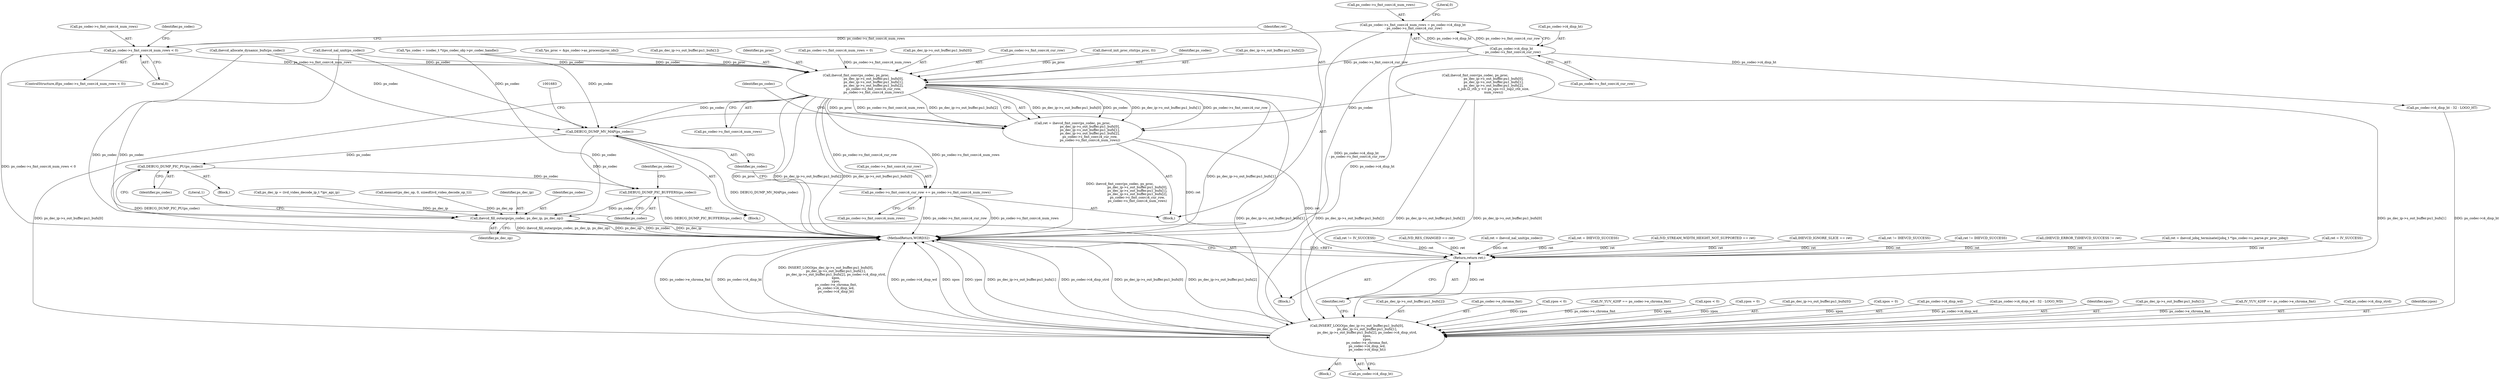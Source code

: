 digraph "0_Android_87fb7909c49e6a4510ba86ace1ffc83459c7e1b9@integer" {
"1001592" [label="(Call,ps_codec->s_fmt_conv.i4_num_rows = ps_codec->i4_disp_ht\n - ps_codec->s_fmt_conv.i4_cur_row)"];
"1001598" [label="(Call,ps_codec->i4_disp_ht\n - ps_codec->s_fmt_conv.i4_cur_row)"];
"1001618" [label="(Call,ps_codec->s_fmt_conv.i4_num_rows < 0)"];
"1001634" [label="(Call,ihevcd_fmt_conv(ps_codec, ps_proc,\n                                  ps_dec_ip->s_out_buffer.pu1_bufs[0],\n                                  ps_dec_ip->s_out_buffer.pu1_bufs[1],\n                                  ps_dec_ip->s_out_buffer.pu1_bufs[2],\n                                  ps_codec->s_fmt_conv.i4_cur_row,\n                                  ps_codec->s_fmt_conv.i4_num_rows))"];
"1001632" [label="(Call,ret = ihevcd_fmt_conv(ps_codec, ps_proc,\n                                  ps_dec_ip->s_out_buffer.pu1_bufs[0],\n                                  ps_dec_ip->s_out_buffer.pu1_bufs[1],\n                                  ps_dec_ip->s_out_buffer.pu1_bufs[2],\n                                  ps_codec->s_fmt_conv.i4_cur_row,\n                                  ps_codec->s_fmt_conv.i4_num_rows))"];
"1001901" [label="(Return,return ret;)"];
"1001668" [label="(Call,ps_codec->s_fmt_conv.i4_cur_row += ps_codec->s_fmt_conv.i4_num_rows)"];
"1001679" [label="(Call,DEBUG_DUMP_MV_MAP(ps_codec))"];
"1001812" [label="(Call,DEBUG_DUMP_PIC_PU(ps_codec))"];
"1001814" [label="(Call,DEBUG_DUMP_PIC_BUFFERS(ps_codec))"];
"1001820" [label="(Call,ihevcd_fill_outargs(ps_codec, ps_dec_ip, ps_dec_op))"];
"1001865" [label="(Call,INSERT_LOGO(ps_dec_ip->s_out_buffer.pu1_bufs[0],\n                    ps_dec_ip->s_out_buffer.pu1_bufs[1],\n                    ps_dec_ip->s_out_buffer.pu1_bufs[2], ps_codec->i4_disp_strd,\n                    xpos,\n                    ypos,\n                    ps_codec->e_chroma_fmt,\n                    ps_codec->i4_disp_wd,\n                    ps_codec->i4_disp_ht))"];
"1000147" [label="(Call,ret = IV_SUCCESS)"];
"1001902" [label="(Identifier,ret)"];
"1001844" [label="(Call,ps_codec->i4_disp_ht - 32 - LOGO_HT)"];
"1001186" [label="(Call,ret != IV_SUCCESS)"];
"1001674" [label="(Call,ps_codec->s_fmt_conv.i4_num_rows)"];
"1001527" [label="(Call,ihevcd_fmt_conv(ps_codec, ps_proc,\n                                    ps_dec_ip->s_out_buffer.pu1_bufs[0],\n                                    ps_dec_ip->s_out_buffer.pu1_bufs[1],\n                                    ps_dec_ip->s_out_buffer.pu1_bufs[2],\n                                    s_job.i2_ctb_y << ps_sps->i1_log2_ctb_size,\n                                    num_rows))"];
"1001826" [label="(Literal,1)"];
"1001880" [label="(Call,ps_dec_ip->s_out_buffer.pu1_bufs[2])"];
"1001813" [label="(Identifier,ps_codec)"];
"1001892" [label="(Call,ps_codec->e_chroma_fmt)"];
"1001811" [label="(Block,)"];
"1001107" [label="(Call,IVD_RES_CHANGED == ret)"];
"1001602" [label="(Call,ps_codec->s_fmt_conv.i4_cur_row)"];
"1001599" [label="(Call,ps_codec->i4_disp_ht)"];
"1001903" [label="(MethodReturn,WORD32)"];
"1000984" [label="(Call,ret = ihevcd_nal_unit(ps_codec))"];
"1000173" [label="(Call,ps_dec_ip = (ivd_video_decode_ip_t *)pv_api_ip)"];
"1001852" [label="(Call,ypos < 0)"];
"1000190" [label="(Call,memset(ps_dec_op, 0, sizeof(ivd_video_decode_op_t)))"];
"1001593" [label="(Call,ps_codec->s_fmt_conv.i4_num_rows)"];
"1001584" [label="(Call,*ps_proc = &ps_codec->as_process[proc_idx])"];
"1001644" [label="(Call,ps_dec_ip->s_out_buffer.pu1_bufs[1])"];
"1001671" [label="(Identifier,ps_codec)"];
"1001618" [label="(Call,ps_codec->s_fmt_conv.i4_num_rows < 0)"];
"1001592" [label="(Call,ps_codec->s_fmt_conv.i4_num_rows = ps_codec->i4_disp_ht\n - ps_codec->s_fmt_conv.i4_cur_row)"];
"1000145" [label="(Block,)"];
"1001165" [label="(Call,ret = IHEVCD_SUCCESS)"];
"1001292" [label="(Call,IV_YUV_420P == ps_codec->e_chroma_fmt)"];
"1001632" [label="(Call,ret = ihevcd_fmt_conv(ps_codec, ps_proc,\n                                  ps_dec_ip->s_out_buffer.pu1_bufs[0],\n                                  ps_dec_ip->s_out_buffer.pu1_bufs[1],\n                                  ps_dec_ip->s_out_buffer.pu1_bufs[2],\n                                  ps_codec->s_fmt_conv.i4_cur_row,\n                                  ps_codec->s_fmt_conv.i4_num_rows))"];
"1001668" [label="(Call,ps_codec->s_fmt_conv.i4_cur_row += ps_codec->s_fmt_conv.i4_num_rows)"];
"1001663" [label="(Call,ps_codec->s_fmt_conv.i4_num_rows)"];
"1000151" [label="(Call,*ps_codec = (codec_t *)(ps_codec_obj->pv_codec_handle))"];
"1001636" [label="(Identifier,ps_proc)"];
"1001617" [label="(ControlStructure,if(ps_codec->s_fmt_conv.i4_num_rows < 0))"];
"1001859" [label="(Call,xpos < 0)"];
"1001110" [label="(Call,IVD_STREAM_WIDTH_HEIGHT_NOT_SUPPORTED == ret)"];
"1001855" [label="(Call,ypos = 0)"];
"1001865" [label="(Call,INSERT_LOGO(ps_dec_ip->s_out_buffer.pu1_bufs[0],\n                    ps_dec_ip->s_out_buffer.pu1_bufs[1],\n                    ps_dec_ip->s_out_buffer.pu1_bufs[2], ps_codec->i4_disp_strd,\n                    xpos,\n                    ypos,\n                    ps_codec->e_chroma_fmt,\n                    ps_codec->i4_disp_wd,\n                    ps_codec->i4_disp_ht))"];
"1001633" [label="(Identifier,ret)"];
"1001625" [label="(Call,ps_codec->s_fmt_conv.i4_num_rows = 0)"];
"1001866" [label="(Call,ps_dec_ip->s_out_buffer.pu1_bufs[0])"];
"1001862" [label="(Call,xpos = 0)"];
"1001582" [label="(Block,)"];
"1001183" [label="(Call,ihevcd_allocate_dynamic_bufs(ps_codec))"];
"1001086" [label="(Call,IHEVCD_IGNORE_SLICE == ret)"];
"1001822" [label="(Identifier,ps_dec_ip)"];
"1001823" [label="(Identifier,ps_dec_op)"];
"1000986" [label="(Call,ihevcd_nal_unit(ps_codec))"];
"1001895" [label="(Call,ps_codec->i4_disp_wd)"];
"1001812" [label="(Call,DEBUG_DUMP_PIC_PU(ps_codec))"];
"1001219" [label="(Call,ret != IHEVCD_SUCCESS)"];
"1001619" [label="(Call,ps_codec->s_fmt_conv.i4_num_rows)"];
"1001669" [label="(Call,ps_codec->s_fmt_conv.i4_cur_row)"];
"1001818" [label="(Identifier,ps_codec)"];
"1001152" [label="(Call,ret != IHEVCD_SUCCESS)"];
"1001820" [label="(Call,ihevcd_fill_outargs(ps_codec, ps_dec_ip, ps_dec_op))"];
"1001637" [label="(Call,ps_dec_ip->s_out_buffer.pu1_bufs[0])"];
"1001901" [label="(Return,return ret;)"];
"1001834" [label="(Call,ps_codec->i4_disp_wd - 32 - LOGO_WD)"];
"1001890" [label="(Identifier,xpos)"];
"1001609" [label="(Literal,0)"];
"1001814" [label="(Call,DEBUG_DUMP_PIC_BUFFERS(ps_codec))"];
"1001830" [label="(Block,)"];
"1001658" [label="(Call,ps_codec->s_fmt_conv.i4_cur_row)"];
"1001614" [label="(Call,ihevcd_init_proc_ctxt(ps_proc, 0))"];
"1001240" [label="(Block,)"];
"1001635" [label="(Identifier,ps_codec)"];
"1001815" [label="(Identifier,ps_codec)"];
"1001873" [label="(Call,ps_dec_ip->s_out_buffer.pu1_bufs[1])"];
"1001572" [label="(Call,IV_YUV_420P == ps_codec->e_chroma_fmt)"];
"1001624" [label="(Literal,0)"];
"1001651" [label="(Call,ps_dec_ip->s_out_buffer.pu1_bufs[2])"];
"1001423" [label="(Call,(IHEVCD_ERROR_T)IHEVCD_SUCCESS != ret)"];
"1001634" [label="(Call,ihevcd_fmt_conv(ps_codec, ps_proc,\n                                  ps_dec_ip->s_out_buffer.pu1_bufs[0],\n                                  ps_dec_ip->s_out_buffer.pu1_bufs[1],\n                                  ps_dec_ip->s_out_buffer.pu1_bufs[2],\n                                  ps_codec->s_fmt_conv.i4_cur_row,\n                                  ps_codec->s_fmt_conv.i4_num_rows))"];
"1001887" [label="(Call,ps_codec->i4_disp_strd)"];
"1001381" [label="(Call,ret = ihevcd_jobq_terminate((jobq_t *)ps_codec->s_parse.pv_proc_jobq))"];
"1001898" [label="(Call,ps_codec->i4_disp_ht)"];
"1001821" [label="(Identifier,ps_codec)"];
"1001680" [label="(Identifier,ps_codec)"];
"1001628" [label="(Identifier,ps_codec)"];
"1001679" [label="(Call,DEBUG_DUMP_MV_MAP(ps_codec))"];
"1001598" [label="(Call,ps_codec->i4_disp_ht\n - ps_codec->s_fmt_conv.i4_cur_row)"];
"1001891" [label="(Identifier,ypos)"];
"1001592" -> "1001582"  [label="AST: "];
"1001592" -> "1001598"  [label="CFG: "];
"1001593" -> "1001592"  [label="AST: "];
"1001598" -> "1001592"  [label="AST: "];
"1001609" -> "1001592"  [label="CFG: "];
"1001592" -> "1001903"  [label="DDG: ps_codec->i4_disp_ht\n - ps_codec->s_fmt_conv.i4_cur_row"];
"1001598" -> "1001592"  [label="DDG: ps_codec->i4_disp_ht"];
"1001598" -> "1001592"  [label="DDG: ps_codec->s_fmt_conv.i4_cur_row"];
"1001592" -> "1001618"  [label="DDG: ps_codec->s_fmt_conv.i4_num_rows"];
"1001598" -> "1001602"  [label="CFG: "];
"1001599" -> "1001598"  [label="AST: "];
"1001602" -> "1001598"  [label="AST: "];
"1001598" -> "1001903"  [label="DDG: ps_codec->i4_disp_ht"];
"1001598" -> "1001634"  [label="DDG: ps_codec->s_fmt_conv.i4_cur_row"];
"1001598" -> "1001844"  [label="DDG: ps_codec->i4_disp_ht"];
"1001618" -> "1001617"  [label="AST: "];
"1001618" -> "1001624"  [label="CFG: "];
"1001619" -> "1001618"  [label="AST: "];
"1001624" -> "1001618"  [label="AST: "];
"1001628" -> "1001618"  [label="CFG: "];
"1001633" -> "1001618"  [label="CFG: "];
"1001618" -> "1001903"  [label="DDG: ps_codec->s_fmt_conv.i4_num_rows < 0"];
"1001618" -> "1001634"  [label="DDG: ps_codec->s_fmt_conv.i4_num_rows"];
"1001634" -> "1001632"  [label="AST: "];
"1001634" -> "1001663"  [label="CFG: "];
"1001635" -> "1001634"  [label="AST: "];
"1001636" -> "1001634"  [label="AST: "];
"1001637" -> "1001634"  [label="AST: "];
"1001644" -> "1001634"  [label="AST: "];
"1001651" -> "1001634"  [label="AST: "];
"1001658" -> "1001634"  [label="AST: "];
"1001663" -> "1001634"  [label="AST: "];
"1001632" -> "1001634"  [label="CFG: "];
"1001634" -> "1001903"  [label="DDG: ps_proc"];
"1001634" -> "1001903"  [label="DDG: ps_dec_ip->s_out_buffer.pu1_bufs[2]"];
"1001634" -> "1001903"  [label="DDG: ps_dec_ip->s_out_buffer.pu1_bufs[0]"];
"1001634" -> "1001903"  [label="DDG: ps_dec_ip->s_out_buffer.pu1_bufs[1]"];
"1001634" -> "1001632"  [label="DDG: ps_dec_ip->s_out_buffer.pu1_bufs[0]"];
"1001634" -> "1001632"  [label="DDG: ps_codec"];
"1001634" -> "1001632"  [label="DDG: ps_dec_ip->s_out_buffer.pu1_bufs[1]"];
"1001634" -> "1001632"  [label="DDG: ps_codec->s_fmt_conv.i4_cur_row"];
"1001634" -> "1001632"  [label="DDG: ps_proc"];
"1001634" -> "1001632"  [label="DDG: ps_codec->s_fmt_conv.i4_num_rows"];
"1001634" -> "1001632"  [label="DDG: ps_dec_ip->s_out_buffer.pu1_bufs[2]"];
"1000151" -> "1001634"  [label="DDG: ps_codec"];
"1000986" -> "1001634"  [label="DDG: ps_codec"];
"1001183" -> "1001634"  [label="DDG: ps_codec"];
"1001614" -> "1001634"  [label="DDG: ps_proc"];
"1001584" -> "1001634"  [label="DDG: ps_proc"];
"1001625" -> "1001634"  [label="DDG: ps_codec->s_fmt_conv.i4_num_rows"];
"1001634" -> "1001668"  [label="DDG: ps_codec->s_fmt_conv.i4_num_rows"];
"1001634" -> "1001668"  [label="DDG: ps_codec->s_fmt_conv.i4_cur_row"];
"1001634" -> "1001679"  [label="DDG: ps_codec"];
"1001634" -> "1001865"  [label="DDG: ps_dec_ip->s_out_buffer.pu1_bufs[0]"];
"1001634" -> "1001865"  [label="DDG: ps_dec_ip->s_out_buffer.pu1_bufs[1]"];
"1001634" -> "1001865"  [label="DDG: ps_dec_ip->s_out_buffer.pu1_bufs[2]"];
"1001632" -> "1001582"  [label="AST: "];
"1001633" -> "1001632"  [label="AST: "];
"1001671" -> "1001632"  [label="CFG: "];
"1001632" -> "1001903"  [label="DDG: ret"];
"1001632" -> "1001903"  [label="DDG: ihevcd_fmt_conv(ps_codec, ps_proc,\n                                  ps_dec_ip->s_out_buffer.pu1_bufs[0],\n                                  ps_dec_ip->s_out_buffer.pu1_bufs[1],\n                                  ps_dec_ip->s_out_buffer.pu1_bufs[2],\n                                  ps_codec->s_fmt_conv.i4_cur_row,\n                                  ps_codec->s_fmt_conv.i4_num_rows)"];
"1001632" -> "1001901"  [label="DDG: ret"];
"1001901" -> "1000145"  [label="AST: "];
"1001901" -> "1001902"  [label="CFG: "];
"1001902" -> "1001901"  [label="AST: "];
"1001903" -> "1001901"  [label="CFG: "];
"1001901" -> "1001903"  [label="DDG: <RET>"];
"1001902" -> "1001901"  [label="DDG: ret"];
"1001165" -> "1001901"  [label="DDG: ret"];
"1001107" -> "1001901"  [label="DDG: ret"];
"1001086" -> "1001901"  [label="DDG: ret"];
"1001381" -> "1001901"  [label="DDG: ret"];
"1001423" -> "1001901"  [label="DDG: ret"];
"1001152" -> "1001901"  [label="DDG: ret"];
"1000984" -> "1001901"  [label="DDG: ret"];
"1001219" -> "1001901"  [label="DDG: ret"];
"1000147" -> "1001901"  [label="DDG: ret"];
"1001110" -> "1001901"  [label="DDG: ret"];
"1001186" -> "1001901"  [label="DDG: ret"];
"1001668" -> "1001582"  [label="AST: "];
"1001668" -> "1001674"  [label="CFG: "];
"1001669" -> "1001668"  [label="AST: "];
"1001674" -> "1001668"  [label="AST: "];
"1001680" -> "1001668"  [label="CFG: "];
"1001668" -> "1001903"  [label="DDG: ps_codec->s_fmt_conv.i4_cur_row"];
"1001668" -> "1001903"  [label="DDG: ps_codec->s_fmt_conv.i4_num_rows"];
"1001679" -> "1001240"  [label="AST: "];
"1001679" -> "1001680"  [label="CFG: "];
"1001680" -> "1001679"  [label="AST: "];
"1001683" -> "1001679"  [label="CFG: "];
"1001679" -> "1001903"  [label="DDG: DEBUG_DUMP_MV_MAP(ps_codec)"];
"1001527" -> "1001679"  [label="DDG: ps_codec"];
"1000151" -> "1001679"  [label="DDG: ps_codec"];
"1000986" -> "1001679"  [label="DDG: ps_codec"];
"1001183" -> "1001679"  [label="DDG: ps_codec"];
"1001679" -> "1001812"  [label="DDG: ps_codec"];
"1001679" -> "1001814"  [label="DDG: ps_codec"];
"1001812" -> "1001811"  [label="AST: "];
"1001812" -> "1001813"  [label="CFG: "];
"1001813" -> "1001812"  [label="AST: "];
"1001815" -> "1001812"  [label="CFG: "];
"1001812" -> "1001903"  [label="DDG: DEBUG_DUMP_PIC_PU(ps_codec)"];
"1001812" -> "1001814"  [label="DDG: ps_codec"];
"1001814" -> "1001240"  [label="AST: "];
"1001814" -> "1001815"  [label="CFG: "];
"1001815" -> "1001814"  [label="AST: "];
"1001818" -> "1001814"  [label="CFG: "];
"1001814" -> "1001903"  [label="DDG: DEBUG_DUMP_PIC_BUFFERS(ps_codec)"];
"1001814" -> "1001820"  [label="DDG: ps_codec"];
"1001820" -> "1000145"  [label="AST: "];
"1001820" -> "1001823"  [label="CFG: "];
"1001821" -> "1001820"  [label="AST: "];
"1001822" -> "1001820"  [label="AST: "];
"1001823" -> "1001820"  [label="AST: "];
"1001826" -> "1001820"  [label="CFG: "];
"1001820" -> "1001903"  [label="DDG: ps_dec_ip"];
"1001820" -> "1001903"  [label="DDG: ihevcd_fill_outargs(ps_codec, ps_dec_ip, ps_dec_op)"];
"1001820" -> "1001903"  [label="DDG: ps_dec_op"];
"1001820" -> "1001903"  [label="DDG: ps_codec"];
"1000151" -> "1001820"  [label="DDG: ps_codec"];
"1000986" -> "1001820"  [label="DDG: ps_codec"];
"1001183" -> "1001820"  [label="DDG: ps_codec"];
"1000173" -> "1001820"  [label="DDG: ps_dec_ip"];
"1000190" -> "1001820"  [label="DDG: ps_dec_op"];
"1001865" -> "1001830"  [label="AST: "];
"1001865" -> "1001898"  [label="CFG: "];
"1001866" -> "1001865"  [label="AST: "];
"1001873" -> "1001865"  [label="AST: "];
"1001880" -> "1001865"  [label="AST: "];
"1001887" -> "1001865"  [label="AST: "];
"1001890" -> "1001865"  [label="AST: "];
"1001891" -> "1001865"  [label="AST: "];
"1001892" -> "1001865"  [label="AST: "];
"1001895" -> "1001865"  [label="AST: "];
"1001898" -> "1001865"  [label="AST: "];
"1001902" -> "1001865"  [label="CFG: "];
"1001865" -> "1001903"  [label="DDG: INSERT_LOGO(ps_dec_ip->s_out_buffer.pu1_bufs[0],\n                    ps_dec_ip->s_out_buffer.pu1_bufs[1],\n                    ps_dec_ip->s_out_buffer.pu1_bufs[2], ps_codec->i4_disp_strd,\n                    xpos,\n                    ypos,\n                    ps_codec->e_chroma_fmt,\n                    ps_codec->i4_disp_wd,\n                    ps_codec->i4_disp_ht)"];
"1001865" -> "1001903"  [label="DDG: ps_codec->i4_disp_wd"];
"1001865" -> "1001903"  [label="DDG: xpos"];
"1001865" -> "1001903"  [label="DDG: ypos"];
"1001865" -> "1001903"  [label="DDG: ps_dec_ip->s_out_buffer.pu1_bufs[1]"];
"1001865" -> "1001903"  [label="DDG: ps_codec->i4_disp_strd"];
"1001865" -> "1001903"  [label="DDG: ps_dec_ip->s_out_buffer.pu1_bufs[0]"];
"1001865" -> "1001903"  [label="DDG: ps_dec_ip->s_out_buffer.pu1_bufs[2]"];
"1001865" -> "1001903"  [label="DDG: ps_codec->e_chroma_fmt"];
"1001865" -> "1001903"  [label="DDG: ps_codec->i4_disp_ht"];
"1001527" -> "1001865"  [label="DDG: ps_dec_ip->s_out_buffer.pu1_bufs[0]"];
"1001527" -> "1001865"  [label="DDG: ps_dec_ip->s_out_buffer.pu1_bufs[1]"];
"1001527" -> "1001865"  [label="DDG: ps_dec_ip->s_out_buffer.pu1_bufs[2]"];
"1001862" -> "1001865"  [label="DDG: xpos"];
"1001859" -> "1001865"  [label="DDG: xpos"];
"1001855" -> "1001865"  [label="DDG: ypos"];
"1001852" -> "1001865"  [label="DDG: ypos"];
"1001572" -> "1001865"  [label="DDG: ps_codec->e_chroma_fmt"];
"1001292" -> "1001865"  [label="DDG: ps_codec->e_chroma_fmt"];
"1001834" -> "1001865"  [label="DDG: ps_codec->i4_disp_wd"];
"1001844" -> "1001865"  [label="DDG: ps_codec->i4_disp_ht"];
}
